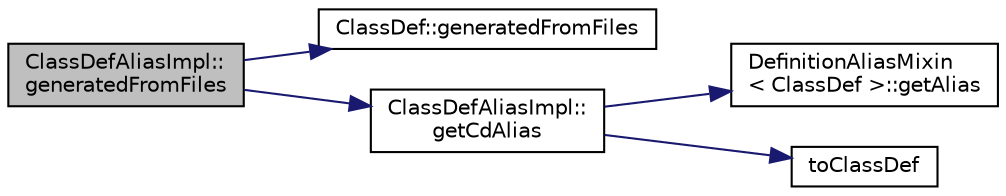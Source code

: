 digraph "ClassDefAliasImpl::generatedFromFiles"
{
 // LATEX_PDF_SIZE
  edge [fontname="Helvetica",fontsize="10",labelfontname="Helvetica",labelfontsize="10"];
  node [fontname="Helvetica",fontsize="10",shape=record];
  rankdir="LR";
  Node1 [label="ClassDefAliasImpl::\lgeneratedFromFiles",height=0.2,width=0.4,color="black", fillcolor="grey75", style="filled", fontcolor="black",tooltip=" "];
  Node1 -> Node2 [color="midnightblue",fontsize="10",style="solid",fontname="Helvetica"];
  Node2 [label="ClassDef::generatedFromFiles",height=0.2,width=0.4,color="black", fillcolor="white", style="filled",URL="$classClassDef.html#a8dc67c6c1096d9c72d3daa092c0f480a",tooltip=" "];
  Node1 -> Node3 [color="midnightblue",fontsize="10",style="solid",fontname="Helvetica"];
  Node3 [label="ClassDefAliasImpl::\lgetCdAlias",height=0.2,width=0.4,color="black", fillcolor="white", style="filled",URL="$classClassDefAliasImpl.html#ab1366e62ee0c1a0e917952eb62b3fcab",tooltip=" "];
  Node3 -> Node4 [color="midnightblue",fontsize="10",style="solid",fontname="Helvetica"];
  Node4 [label="DefinitionAliasMixin\l\< ClassDef \>::getAlias",height=0.2,width=0.4,color="black", fillcolor="white", style="filled",URL="$classDefinitionAliasMixin.html#a69970921105b4e7d6aebca0b297a9393",tooltip=" "];
  Node3 -> Node5 [color="midnightblue",fontsize="10",style="solid",fontname="Helvetica"];
  Node5 [label="toClassDef",height=0.2,width=0.4,color="black", fillcolor="white", style="filled",URL="$classdef_8cpp.html#ac7e9d22a4c24e745c1ab16d0af527da2",tooltip=" "];
}
